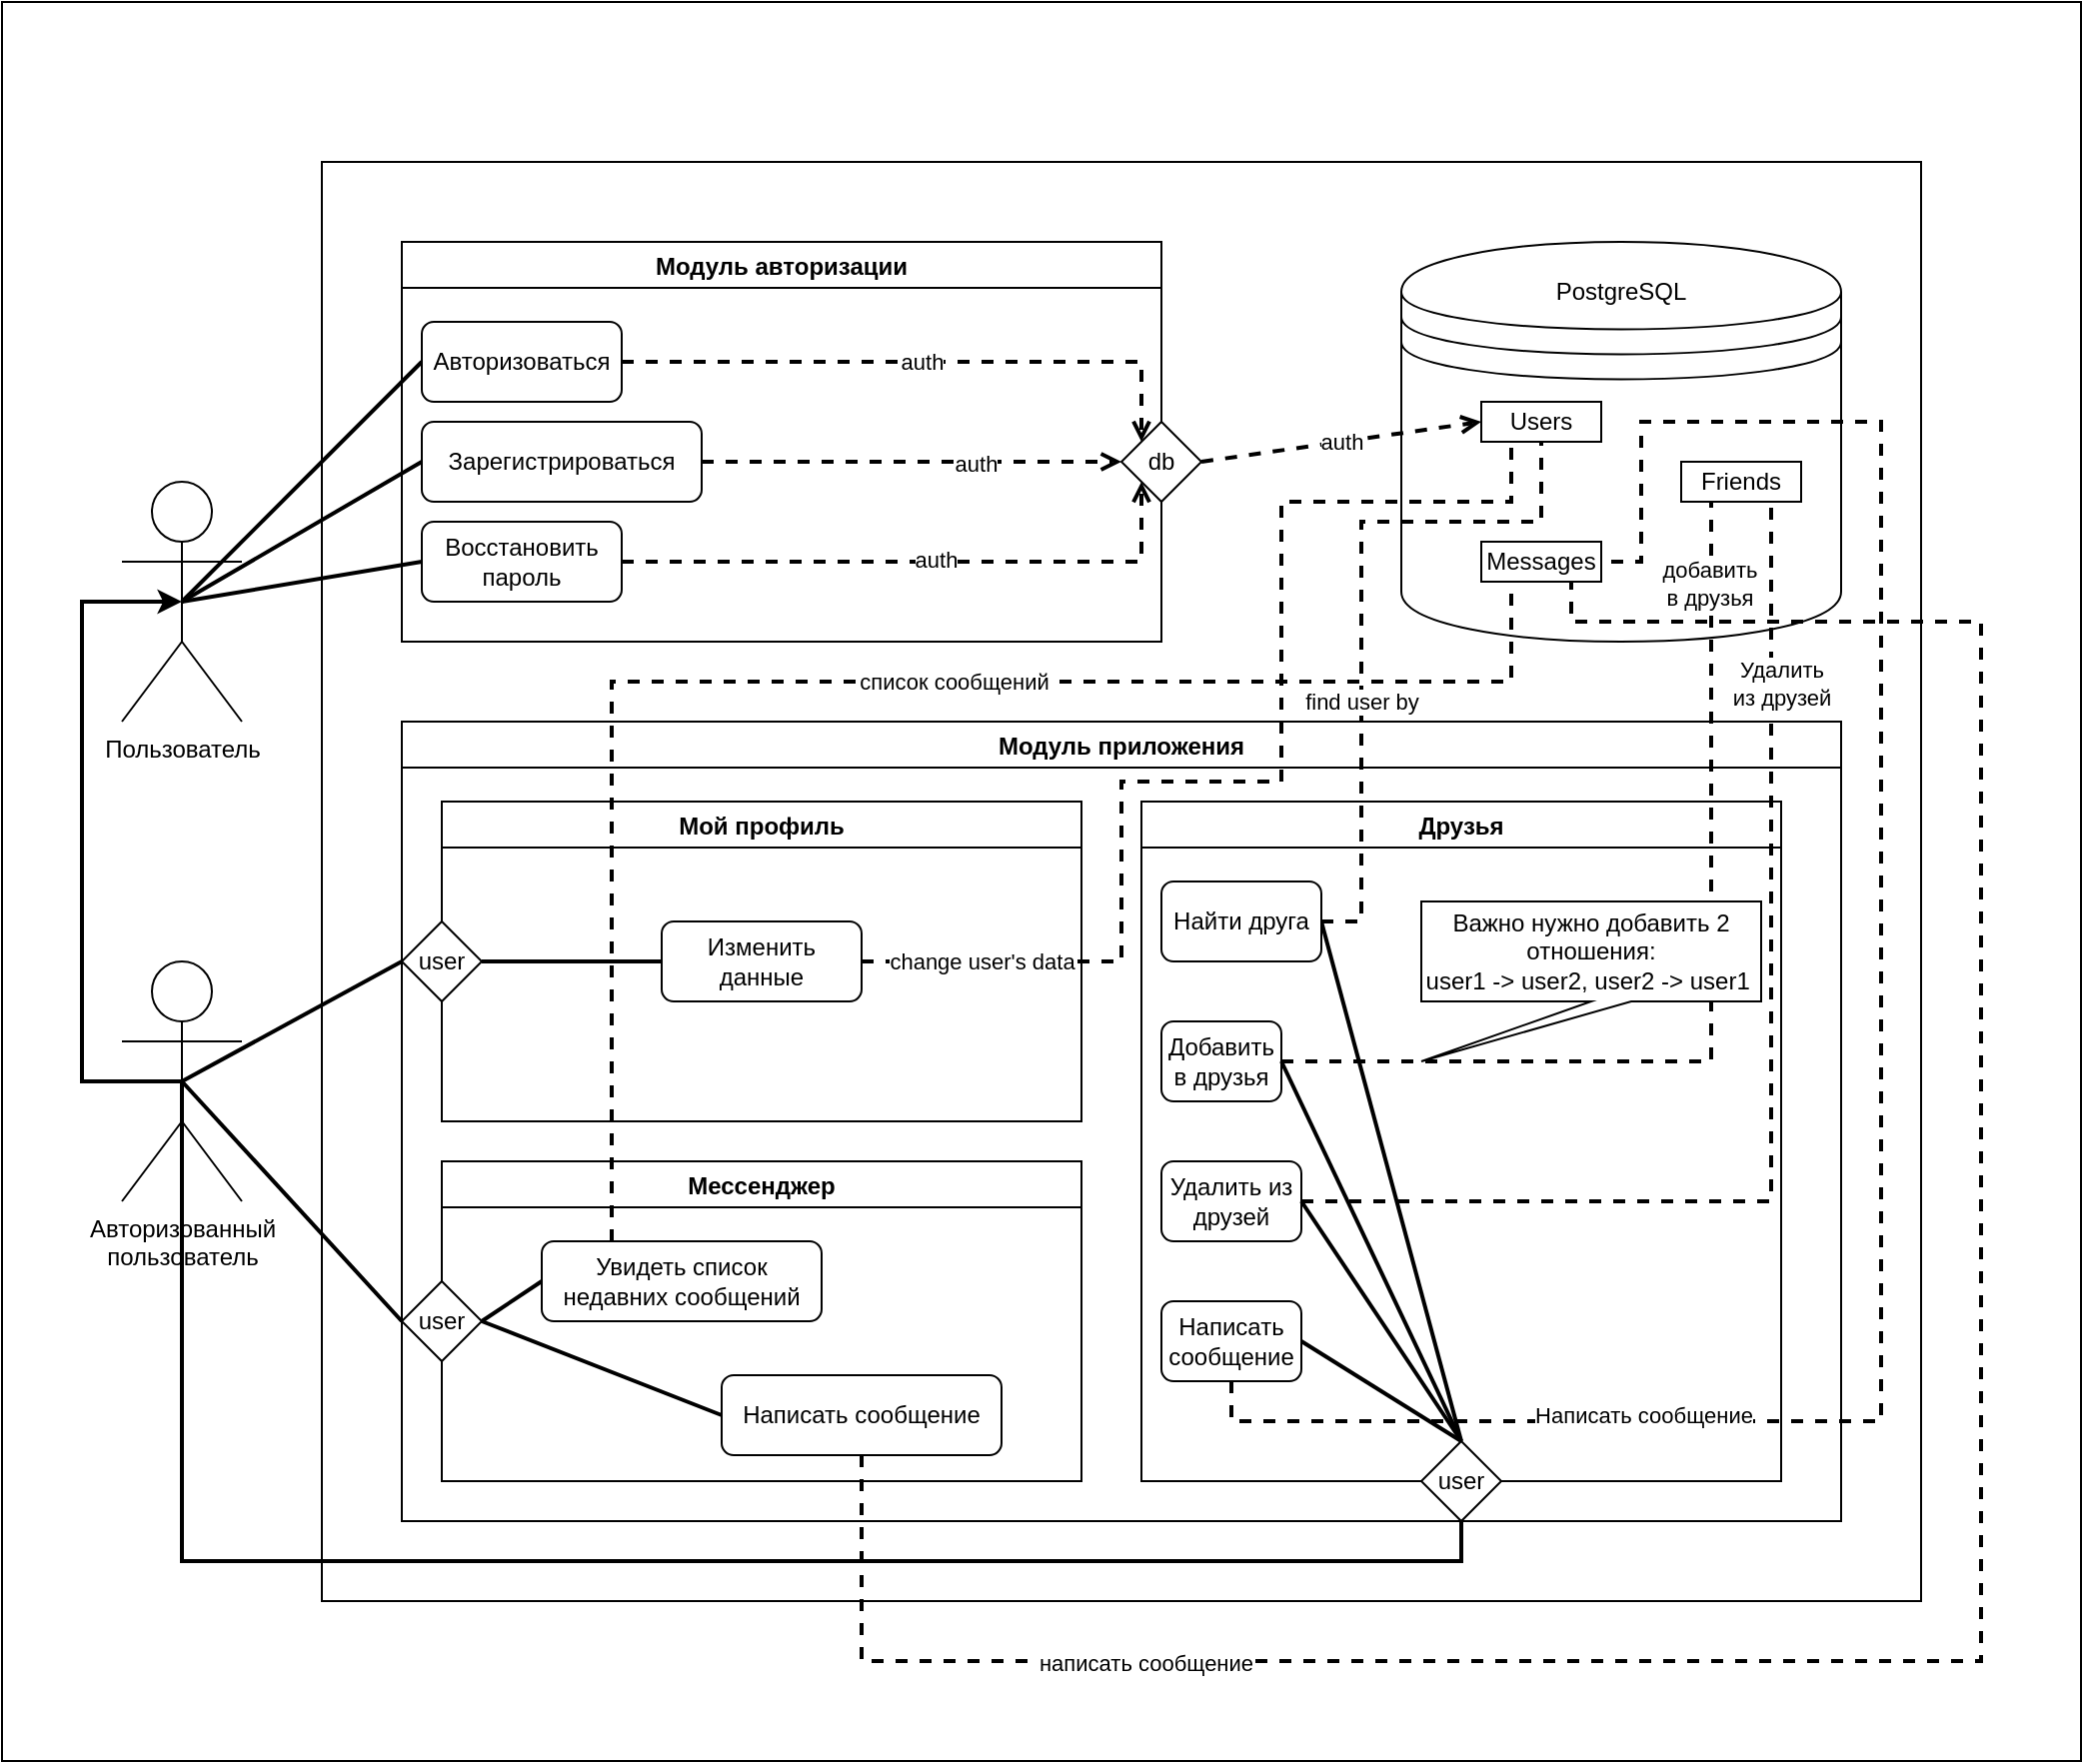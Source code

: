 <mxfile version="17.2.4" type="github">
  <diagram id="C6TcRVz480xGMmN0L9YG" name="Page-1">
    <mxGraphModel dx="946" dy="645" grid="1" gridSize="10" guides="1" tooltips="1" connect="1" arrows="1" fold="1" page="1" pageScale="1" pageWidth="1169" pageHeight="1654" math="0" shadow="0">
      <root>
        <mxCell id="0" />
        <mxCell id="1" parent="0" />
        <mxCell id="i6EDNVZMxVn3YZgOFnfN-41" value="" style="rounded=0;whiteSpace=wrap;html=1;" parent="1" vertex="1">
          <mxGeometry x="40" y="120" width="1040" height="880" as="geometry" />
        </mxCell>
        <mxCell id="i6EDNVZMxVn3YZgOFnfN-2" value="" style="rounded=0;whiteSpace=wrap;html=1;" parent="1" vertex="1">
          <mxGeometry x="200" y="200" width="800" height="720" as="geometry" />
        </mxCell>
        <mxCell id="i6EDNVZMxVn3YZgOFnfN-11" style="edgeStyle=orthogonalEdgeStyle;rounded=0;orthogonalLoop=1;jettySize=auto;html=1;entryX=0.5;entryY=0.5;entryDx=0;entryDy=0;entryPerimeter=0;exitX=0.5;exitY=0.5;exitDx=0;exitDy=0;exitPerimeter=0;spacing=2;labelBorderColor=none;fontStyle=1;strokeWidth=2;" parent="1" source="i6EDNVZMxVn3YZgOFnfN-3" target="i6EDNVZMxVn3YZgOFnfN-7" edge="1">
          <mxGeometry relative="1" as="geometry">
            <Array as="points">
              <mxPoint x="80" y="660" />
              <mxPoint x="80" y="420" />
            </Array>
          </mxGeometry>
        </mxCell>
        <mxCell id="i6EDNVZMxVn3YZgOFnfN-45" style="rounded=0;orthogonalLoop=1;jettySize=auto;html=1;exitX=0.5;exitY=0.5;exitDx=0;exitDy=0;exitPerimeter=0;entryX=0;entryY=0.5;entryDx=0;entryDy=0;labelBorderColor=none;endArrow=none;endFill=0;strokeWidth=2;" parent="1" source="i6EDNVZMxVn3YZgOFnfN-3" target="i6EDNVZMxVn3YZgOFnfN-49" edge="1">
          <mxGeometry relative="1" as="geometry" />
        </mxCell>
        <mxCell id="i6EDNVZMxVn3YZgOFnfN-47" style="edgeStyle=none;rounded=0;orthogonalLoop=1;jettySize=auto;html=1;exitX=0.5;exitY=0.5;exitDx=0;exitDy=0;exitPerimeter=0;entryX=0;entryY=0.5;entryDx=0;entryDy=0;labelBorderColor=none;endArrow=none;endFill=0;strokeWidth=2;" parent="1" source="i6EDNVZMxVn3YZgOFnfN-3" target="i6EDNVZMxVn3YZgOFnfN-50" edge="1">
          <mxGeometry relative="1" as="geometry" />
        </mxCell>
        <mxCell id="i6EDNVZMxVn3YZgOFnfN-48" style="edgeStyle=orthogonalEdgeStyle;rounded=0;orthogonalLoop=1;jettySize=auto;html=1;exitX=0.5;exitY=0.5;exitDx=0;exitDy=0;exitPerimeter=0;entryX=0.5;entryY=1;entryDx=0;entryDy=0;labelBorderColor=none;endArrow=none;endFill=0;strokeWidth=2;" parent="1" source="i6EDNVZMxVn3YZgOFnfN-3" target="i6EDNVZMxVn3YZgOFnfN-54" edge="1">
          <mxGeometry relative="1" as="geometry">
            <mxPoint x="770" y="880" as="targetPoint" />
            <Array as="points">
              <mxPoint x="130" y="900" />
              <mxPoint x="770" y="900" />
            </Array>
          </mxGeometry>
        </mxCell>
        <mxCell id="i6EDNVZMxVn3YZgOFnfN-3" value="Авторизованный&lt;br&gt;пользователь" style="shape=umlActor;verticalLabelPosition=bottom;verticalAlign=top;html=1;outlineConnect=0;" parent="1" vertex="1">
          <mxGeometry x="100" y="600" width="60" height="120" as="geometry" />
        </mxCell>
        <mxCell id="i6EDNVZMxVn3YZgOFnfN-24" style="rounded=0;orthogonalLoop=1;jettySize=auto;html=1;exitX=0.5;exitY=0.5;exitDx=0;exitDy=0;exitPerimeter=0;entryX=0;entryY=0.5;entryDx=0;entryDy=0;labelBorderColor=none;strokeWidth=2;endArrow=none;endFill=0;" parent="1" source="i6EDNVZMxVn3YZgOFnfN-7" target="i6EDNVZMxVn3YZgOFnfN-23" edge="1">
          <mxGeometry relative="1" as="geometry" />
        </mxCell>
        <mxCell id="i6EDNVZMxVn3YZgOFnfN-32" style="rounded=0;orthogonalLoop=1;jettySize=auto;html=1;exitX=0.5;exitY=0.5;exitDx=0;exitDy=0;exitPerimeter=0;entryX=0;entryY=0.5;entryDx=0;entryDy=0;labelBorderColor=none;endArrow=none;endFill=0;strokeWidth=2;" parent="1" source="i6EDNVZMxVn3YZgOFnfN-7" target="i6EDNVZMxVn3YZgOFnfN-30" edge="1">
          <mxGeometry relative="1" as="geometry" />
        </mxCell>
        <mxCell id="i6EDNVZMxVn3YZgOFnfN-33" style="edgeStyle=none;rounded=0;orthogonalLoop=1;jettySize=auto;html=1;exitX=0.5;exitY=0.5;exitDx=0;exitDy=0;exitPerimeter=0;entryX=0;entryY=0.5;entryDx=0;entryDy=0;labelBorderColor=none;endArrow=none;endFill=0;strokeWidth=2;" parent="1" source="i6EDNVZMxVn3YZgOFnfN-7" target="i6EDNVZMxVn3YZgOFnfN-31" edge="1">
          <mxGeometry relative="1" as="geometry" />
        </mxCell>
        <mxCell id="i6EDNVZMxVn3YZgOFnfN-7" value="Пользователь" style="shape=umlActor;verticalLabelPosition=bottom;verticalAlign=top;html=1;outlineConnect=0;" parent="1" vertex="1">
          <mxGeometry x="100" y="360" width="60" height="120" as="geometry" />
        </mxCell>
        <mxCell id="i6EDNVZMxVn3YZgOFnfN-15" value="Модуль авторизации" style="swimlane;" parent="1" vertex="1">
          <mxGeometry x="240" y="240" width="380" height="200" as="geometry" />
        </mxCell>
        <mxCell id="i6EDNVZMxVn3YZgOFnfN-31" value="Восстановить пароль" style="rounded=1;whiteSpace=wrap;html=1;" parent="i6EDNVZMxVn3YZgOFnfN-15" vertex="1">
          <mxGeometry x="10" y="140" width="100" height="40" as="geometry" />
        </mxCell>
        <mxCell id="i6EDNVZMxVn3YZgOFnfN-30" value="Зарегистрироваться" style="rounded=1;whiteSpace=wrap;html=1;" parent="i6EDNVZMxVn3YZgOFnfN-15" vertex="1">
          <mxGeometry x="10" y="90" width="140" height="40" as="geometry" />
        </mxCell>
        <mxCell id="i6EDNVZMxVn3YZgOFnfN-23" value="Авторизоваться" style="rounded=1;whiteSpace=wrap;html=1;" parent="i6EDNVZMxVn3YZgOFnfN-15" vertex="1">
          <mxGeometry x="10" y="40" width="100" height="40" as="geometry" />
        </mxCell>
        <mxCell id="i6EDNVZMxVn3YZgOFnfN-17" value="Модуль приложения" style="swimlane;" parent="1" vertex="1">
          <mxGeometry x="240" y="480" width="720" height="400" as="geometry" />
        </mxCell>
        <mxCell id="i6EDNVZMxVn3YZgOFnfN-42" value="Мой профиль" style="swimlane;" parent="i6EDNVZMxVn3YZgOFnfN-17" vertex="1">
          <mxGeometry x="20" y="40" width="320" height="160" as="geometry" />
        </mxCell>
        <mxCell id="i6EDNVZMxVn3YZgOFnfN-49" value="user" style="rhombus;whiteSpace=wrap;html=1;" parent="i6EDNVZMxVn3YZgOFnfN-42" vertex="1">
          <mxGeometry x="-20" y="60" width="40" height="40" as="geometry" />
        </mxCell>
        <mxCell id="i6EDNVZMxVn3YZgOFnfN-52" value="Изменить данные" style="rounded=1;whiteSpace=wrap;html=1;" parent="i6EDNVZMxVn3YZgOFnfN-42" vertex="1">
          <mxGeometry x="110" y="60" width="100" height="40" as="geometry" />
        </mxCell>
        <mxCell id="i6EDNVZMxVn3YZgOFnfN-53" style="rounded=0;orthogonalLoop=1;jettySize=auto;html=1;exitX=1;exitY=0.5;exitDx=0;exitDy=0;entryX=0;entryY=0.5;entryDx=0;entryDy=0;labelBorderColor=none;endArrow=none;endFill=0;strokeWidth=2;" parent="i6EDNVZMxVn3YZgOFnfN-42" source="i6EDNVZMxVn3YZgOFnfN-49" target="i6EDNVZMxVn3YZgOFnfN-52" edge="1">
          <mxGeometry relative="1" as="geometry" />
        </mxCell>
        <mxCell id="i6EDNVZMxVn3YZgOFnfN-43" value="Мессенджер" style="swimlane;" parent="i6EDNVZMxVn3YZgOFnfN-17" vertex="1">
          <mxGeometry x="20" y="220" width="320" height="160" as="geometry" />
        </mxCell>
        <mxCell id="i6EDNVZMxVn3YZgOFnfN-50" value="user" style="rhombus;whiteSpace=wrap;html=1;" parent="i6EDNVZMxVn3YZgOFnfN-43" vertex="1">
          <mxGeometry x="-20" y="60" width="40" height="40" as="geometry" />
        </mxCell>
        <mxCell id="i6EDNVZMxVn3YZgOFnfN-85" value="Написать сообщение" style="rounded=1;whiteSpace=wrap;html=1;" parent="i6EDNVZMxVn3YZgOFnfN-43" vertex="1">
          <mxGeometry x="140" y="107" width="140" height="40" as="geometry" />
        </mxCell>
        <mxCell id="i6EDNVZMxVn3YZgOFnfN-86" style="rounded=0;orthogonalLoop=1;jettySize=auto;html=1;exitX=1;exitY=0.5;exitDx=0;exitDy=0;entryX=0;entryY=0.5;entryDx=0;entryDy=0;labelBorderColor=none;endArrow=none;endFill=0;strokeWidth=2;" parent="i6EDNVZMxVn3YZgOFnfN-43" source="i6EDNVZMxVn3YZgOFnfN-50" target="i6EDNVZMxVn3YZgOFnfN-85" edge="1">
          <mxGeometry relative="1" as="geometry" />
        </mxCell>
        <mxCell id="i6EDNVZMxVn3YZgOFnfN-18" value="" style="shape=datastore;whiteSpace=wrap;html=1;" parent="1" vertex="1">
          <mxGeometry x="740" y="240" width="220" height="200" as="geometry" />
        </mxCell>
        <mxCell id="i6EDNVZMxVn3YZgOFnfN-19" value="PostgreSQL" style="text;html=1;strokeColor=none;fillColor=none;align=center;verticalAlign=middle;whiteSpace=wrap;rounded=0;" parent="1" vertex="1">
          <mxGeometry x="820" y="250" width="60" height="30" as="geometry" />
        </mxCell>
        <mxCell id="i6EDNVZMxVn3YZgOFnfN-20" value="Users" style="rounded=0;whiteSpace=wrap;html=1;" parent="1" vertex="1">
          <mxGeometry x="780" y="320" width="60" height="20" as="geometry" />
        </mxCell>
        <mxCell id="i6EDNVZMxVn3YZgOFnfN-21" value="Friends" style="rounded=0;whiteSpace=wrap;html=1;" parent="1" vertex="1">
          <mxGeometry x="880" y="350" width="60" height="20" as="geometry" />
        </mxCell>
        <mxCell id="i6EDNVZMxVn3YZgOFnfN-22" value="Messages" style="rounded=0;whiteSpace=wrap;html=1;" parent="1" vertex="1">
          <mxGeometry x="780" y="390" width="60" height="20" as="geometry" />
        </mxCell>
        <mxCell id="i6EDNVZMxVn3YZgOFnfN-25" value="auth" style="endArrow=open;dashed=1;html=1;rounded=0;labelBorderColor=none;strokeWidth=2;exitX=1;exitY=0.5;exitDx=0;exitDy=0;entryX=0;entryY=0;entryDx=0;entryDy=0;endFill=0;edgeStyle=orthogonalEdgeStyle;" parent="1" source="i6EDNVZMxVn3YZgOFnfN-23" target="i6EDNVZMxVn3YZgOFnfN-34" edge="1">
          <mxGeometry width="50" height="50" relative="1" as="geometry">
            <mxPoint x="400" y="440" as="sourcePoint" />
            <mxPoint x="450" y="390" as="targetPoint" />
            <Array as="points">
              <mxPoint x="610" y="300" />
            </Array>
          </mxGeometry>
        </mxCell>
        <mxCell id="i6EDNVZMxVn3YZgOFnfN-36" value="auth" style="rounded=0;orthogonalLoop=1;jettySize=auto;html=1;exitX=1;exitY=0.5;exitDx=0;exitDy=0;entryX=0;entryY=0.5;entryDx=0;entryDy=0;labelBorderColor=none;endArrow=open;endFill=0;strokeWidth=2;dashed=1;" parent="1" source="i6EDNVZMxVn3YZgOFnfN-34" target="i6EDNVZMxVn3YZgOFnfN-20" edge="1">
          <mxGeometry relative="1" as="geometry" />
        </mxCell>
        <mxCell id="i6EDNVZMxVn3YZgOFnfN-34" value="db" style="rhombus;whiteSpace=wrap;html=1;" parent="1" vertex="1">
          <mxGeometry x="600" y="330" width="40" height="40" as="geometry" />
        </mxCell>
        <mxCell id="i6EDNVZMxVn3YZgOFnfN-37" style="edgeStyle=none;rounded=0;orthogonalLoop=1;jettySize=auto;html=1;entryX=0;entryY=0.5;entryDx=0;entryDy=0;labelBorderColor=none;endArrow=open;endFill=0;strokeWidth=2;dashed=1;" parent="1" source="i6EDNVZMxVn3YZgOFnfN-30" target="i6EDNVZMxVn3YZgOFnfN-34" edge="1">
          <mxGeometry relative="1" as="geometry" />
        </mxCell>
        <mxCell id="i6EDNVZMxVn3YZgOFnfN-38" value="auth" style="edgeLabel;html=1;align=center;verticalAlign=middle;resizable=0;points=[];" parent="i6EDNVZMxVn3YZgOFnfN-37" vertex="1" connectable="0">
          <mxGeometry x="0.299" y="-1" relative="1" as="geometry">
            <mxPoint as="offset" />
          </mxGeometry>
        </mxCell>
        <mxCell id="i6EDNVZMxVn3YZgOFnfN-39" style="edgeStyle=orthogonalEdgeStyle;rounded=0;orthogonalLoop=1;jettySize=auto;html=1;exitX=1;exitY=0.5;exitDx=0;exitDy=0;entryX=0;entryY=1;entryDx=0;entryDy=0;dashed=1;labelBorderColor=none;endArrow=open;endFill=0;strokeWidth=2;" parent="1" source="i6EDNVZMxVn3YZgOFnfN-31" target="i6EDNVZMxVn3YZgOFnfN-34" edge="1">
          <mxGeometry relative="1" as="geometry" />
        </mxCell>
        <mxCell id="i6EDNVZMxVn3YZgOFnfN-40" value="auth" style="edgeLabel;html=1;align=center;verticalAlign=middle;resizable=0;points=[];" parent="i6EDNVZMxVn3YZgOFnfN-39" vertex="1" connectable="0">
          <mxGeometry x="0.043" y="1" relative="1" as="geometry">
            <mxPoint as="offset" />
          </mxGeometry>
        </mxCell>
        <mxCell id="i6EDNVZMxVn3YZgOFnfN-44" value="Друзья" style="swimlane;" parent="1" vertex="1">
          <mxGeometry x="610" y="520" width="320" height="340" as="geometry" />
        </mxCell>
        <mxCell id="i6EDNVZMxVn3YZgOFnfN-67" style="edgeStyle=none;rounded=0;orthogonalLoop=1;jettySize=auto;html=1;exitX=0.5;exitY=0;exitDx=0;exitDy=0;entryX=1;entryY=0.5;entryDx=0;entryDy=0;labelBorderColor=none;endArrow=none;endFill=0;strokeWidth=2;" parent="i6EDNVZMxVn3YZgOFnfN-44" source="i6EDNVZMxVn3YZgOFnfN-54" target="i6EDNVZMxVn3YZgOFnfN-60" edge="1">
          <mxGeometry relative="1" as="geometry" />
        </mxCell>
        <mxCell id="i6EDNVZMxVn3YZgOFnfN-54" value="user" style="rhombus;whiteSpace=wrap;html=1;" parent="i6EDNVZMxVn3YZgOFnfN-44" vertex="1">
          <mxGeometry x="140" y="320" width="40" height="40" as="geometry" />
        </mxCell>
        <mxCell id="i6EDNVZMxVn3YZgOFnfN-60" value="Найти друга" style="rounded=1;whiteSpace=wrap;html=1;" parent="i6EDNVZMxVn3YZgOFnfN-44" vertex="1">
          <mxGeometry x="10" y="40" width="80" height="40" as="geometry" />
        </mxCell>
        <mxCell id="i6EDNVZMxVn3YZgOFnfN-58" value="" style="edgeStyle=orthogonalEdgeStyle;rounded=0;orthogonalLoop=1;jettySize=auto;html=1;exitX=1;exitY=0.5;exitDx=0;exitDy=0;entryX=0.25;entryY=1;entryDx=0;entryDy=0;labelBorderColor=none;endArrow=none;endFill=0;strokeWidth=2;dashed=1;" parent="1" source="i6EDNVZMxVn3YZgOFnfN-52" target="i6EDNVZMxVn3YZgOFnfN-20" edge="1">
          <mxGeometry relative="1" as="geometry">
            <mxPoint x="590" y="570" as="sourcePoint" />
            <Array as="points">
              <mxPoint x="600" y="600" />
              <mxPoint x="600" y="510" />
              <mxPoint x="680" y="510" />
              <mxPoint x="680" y="370" />
              <mxPoint x="795" y="370" />
            </Array>
          </mxGeometry>
        </mxCell>
        <mxCell id="i6EDNVZMxVn3YZgOFnfN-69" value="change user&#39;s data" style="edgeLabel;html=1;align=center;verticalAlign=middle;resizable=0;points=[];" parent="i6EDNVZMxVn3YZgOFnfN-58" vertex="1" connectable="0">
          <mxGeometry x="-0.856" y="-1" relative="1" as="geometry">
            <mxPoint x="18" y="-1" as="offset" />
          </mxGeometry>
        </mxCell>
        <mxCell id="i6EDNVZMxVn3YZgOFnfN-73" style="edgeStyle=orthogonalEdgeStyle;rounded=0;orthogonalLoop=1;jettySize=auto;html=1;exitX=1;exitY=0.5;exitDx=0;exitDy=0;entryX=0.25;entryY=1;entryDx=0;entryDy=0;dashed=1;labelBorderColor=none;endArrow=none;endFill=0;strokeWidth=2;" parent="1" source="i6EDNVZMxVn3YZgOFnfN-61" target="i6EDNVZMxVn3YZgOFnfN-21" edge="1">
          <mxGeometry relative="1" as="geometry" />
        </mxCell>
        <mxCell id="i6EDNVZMxVn3YZgOFnfN-75" value="добавить &lt;br&gt;в друзья" style="edgeLabel;html=1;align=center;verticalAlign=middle;resizable=0;points=[];" parent="i6EDNVZMxVn3YZgOFnfN-73" vertex="1" connectable="0">
          <mxGeometry x="0.647" y="1" relative="1" as="geometry">
            <mxPoint y="-47" as="offset" />
          </mxGeometry>
        </mxCell>
        <mxCell id="i6EDNVZMxVn3YZgOFnfN-61" value="Добавить в друзья" style="rounded=1;whiteSpace=wrap;html=1;" parent="1" vertex="1">
          <mxGeometry x="620" y="630" width="60" height="40" as="geometry" />
        </mxCell>
        <mxCell id="i6EDNVZMxVn3YZgOFnfN-77" style="edgeStyle=orthogonalEdgeStyle;rounded=0;orthogonalLoop=1;jettySize=auto;html=1;exitX=1;exitY=0.5;exitDx=0;exitDy=0;entryX=0.75;entryY=1;entryDx=0;entryDy=0;dashed=1;labelBorderColor=none;endArrow=none;endFill=0;strokeWidth=2;" parent="1" source="i6EDNVZMxVn3YZgOFnfN-62" target="i6EDNVZMxVn3YZgOFnfN-21" edge="1">
          <mxGeometry relative="1" as="geometry" />
        </mxCell>
        <mxCell id="i6EDNVZMxVn3YZgOFnfN-78" value="Удалить&lt;br&gt;из друзей" style="edgeLabel;html=1;align=center;verticalAlign=middle;resizable=0;points=[];" parent="i6EDNVZMxVn3YZgOFnfN-77" vertex="1" connectable="0">
          <mxGeometry x="0.688" relative="1" as="geometry">
            <mxPoint x="5" y="-1" as="offset" />
          </mxGeometry>
        </mxCell>
        <mxCell id="i6EDNVZMxVn3YZgOFnfN-62" value="Удалить из друзей" style="rounded=1;whiteSpace=wrap;html=1;" parent="1" vertex="1">
          <mxGeometry x="620" y="700" width="70" height="40" as="geometry" />
        </mxCell>
        <mxCell id="i6EDNVZMxVn3YZgOFnfN-79" style="edgeStyle=orthogonalEdgeStyle;rounded=0;orthogonalLoop=1;jettySize=auto;html=1;exitX=0.5;exitY=1;exitDx=0;exitDy=0;entryX=1;entryY=0.5;entryDx=0;entryDy=0;dashed=1;labelBorderColor=none;endArrow=none;endFill=0;strokeWidth=2;" parent="1" source="i6EDNVZMxVn3YZgOFnfN-63" target="i6EDNVZMxVn3YZgOFnfN-22" edge="1">
          <mxGeometry relative="1" as="geometry">
            <Array as="points">
              <mxPoint x="655" y="830" />
              <mxPoint x="980" y="830" />
              <mxPoint x="980" y="330" />
              <mxPoint x="860" y="330" />
              <mxPoint x="860" y="400" />
            </Array>
          </mxGeometry>
        </mxCell>
        <mxCell id="i6EDNVZMxVn3YZgOFnfN-80" value="Написать сообщение" style="edgeLabel;html=1;align=center;verticalAlign=middle;resizable=0;points=[];" parent="i6EDNVZMxVn3YZgOFnfN-79" vertex="1" connectable="0">
          <mxGeometry x="-0.609" y="-1" relative="1" as="geometry">
            <mxPoint x="19" y="-4" as="offset" />
          </mxGeometry>
        </mxCell>
        <mxCell id="i6EDNVZMxVn3YZgOFnfN-63" value="Написать сообщение" style="rounded=1;whiteSpace=wrap;html=1;" parent="1" vertex="1">
          <mxGeometry x="620" y="770" width="70" height="40" as="geometry" />
        </mxCell>
        <mxCell id="i6EDNVZMxVn3YZgOFnfN-64" style="rounded=0;orthogonalLoop=1;jettySize=auto;html=1;exitX=0.5;exitY=0;exitDx=0;exitDy=0;entryX=1;entryY=0.5;entryDx=0;entryDy=0;labelBorderColor=none;endArrow=none;endFill=0;strokeWidth=2;" parent="1" source="i6EDNVZMxVn3YZgOFnfN-54" target="i6EDNVZMxVn3YZgOFnfN-63" edge="1">
          <mxGeometry relative="1" as="geometry" />
        </mxCell>
        <mxCell id="i6EDNVZMxVn3YZgOFnfN-65" style="edgeStyle=none;rounded=0;orthogonalLoop=1;jettySize=auto;html=1;exitX=0.5;exitY=0;exitDx=0;exitDy=0;entryX=1;entryY=0.5;entryDx=0;entryDy=0;labelBorderColor=none;endArrow=none;endFill=0;strokeWidth=2;" parent="1" source="i6EDNVZMxVn3YZgOFnfN-54" target="i6EDNVZMxVn3YZgOFnfN-62" edge="1">
          <mxGeometry relative="1" as="geometry" />
        </mxCell>
        <mxCell id="i6EDNVZMxVn3YZgOFnfN-66" style="edgeStyle=none;rounded=0;orthogonalLoop=1;jettySize=auto;html=1;exitX=0.5;exitY=0;exitDx=0;exitDy=0;entryX=1;entryY=0.5;entryDx=0;entryDy=0;labelBorderColor=none;endArrow=none;endFill=0;strokeWidth=2;" parent="1" source="i6EDNVZMxVn3YZgOFnfN-54" target="i6EDNVZMxVn3YZgOFnfN-61" edge="1">
          <mxGeometry relative="1" as="geometry" />
        </mxCell>
        <mxCell id="i6EDNVZMxVn3YZgOFnfN-71" style="edgeStyle=orthogonalEdgeStyle;rounded=0;orthogonalLoop=1;jettySize=auto;html=1;exitX=1;exitY=0.5;exitDx=0;exitDy=0;entryX=0.5;entryY=1;entryDx=0;entryDy=0;labelBorderColor=none;endArrow=none;endFill=0;strokeWidth=2;dashed=1;" parent="1" source="i6EDNVZMxVn3YZgOFnfN-60" target="i6EDNVZMxVn3YZgOFnfN-20" edge="1">
          <mxGeometry relative="1" as="geometry">
            <Array as="points">
              <mxPoint x="720" y="580" />
              <mxPoint x="720" y="380" />
              <mxPoint x="810" y="380" />
            </Array>
          </mxGeometry>
        </mxCell>
        <mxCell id="i6EDNVZMxVn3YZgOFnfN-72" value="find user by" style="edgeLabel;html=1;align=center;verticalAlign=middle;resizable=0;points=[];" parent="i6EDNVZMxVn3YZgOFnfN-71" vertex="1" connectable="0">
          <mxGeometry x="-0.179" relative="1" as="geometry">
            <mxPoint y="13" as="offset" />
          </mxGeometry>
        </mxCell>
        <mxCell id="i6EDNVZMxVn3YZgOFnfN-74" value="Важно нужно добавить 2 отношения: &lt;br&gt;user1 -&amp;gt; user2, user2 -&amp;gt; user1&amp;nbsp;" style="shape=callout;whiteSpace=wrap;html=1;perimeter=calloutPerimeter;position2=0;" parent="1" vertex="1">
          <mxGeometry x="750" y="570" width="170" height="80" as="geometry" />
        </mxCell>
        <mxCell id="i6EDNVZMxVn3YZgOFnfN-83" style="edgeStyle=orthogonalEdgeStyle;rounded=0;orthogonalLoop=1;jettySize=auto;html=1;exitX=0.25;exitY=0;exitDx=0;exitDy=0;entryX=0.25;entryY=1;entryDx=0;entryDy=0;labelBorderColor=none;endArrow=none;endFill=0;strokeWidth=2;dashed=1;" parent="1" source="i6EDNVZMxVn3YZgOFnfN-81" target="i6EDNVZMxVn3YZgOFnfN-22" edge="1">
          <mxGeometry relative="1" as="geometry">
            <Array as="points">
              <mxPoint x="345" y="460" />
              <mxPoint x="795" y="460" />
            </Array>
          </mxGeometry>
        </mxCell>
        <mxCell id="i6EDNVZMxVn3YZgOFnfN-84" value="список сообщений" style="edgeLabel;html=1;align=center;verticalAlign=middle;resizable=0;points=[];" parent="i6EDNVZMxVn3YZgOFnfN-83" vertex="1" connectable="0">
          <mxGeometry x="0.155" y="1" relative="1" as="geometry">
            <mxPoint y="1" as="offset" />
          </mxGeometry>
        </mxCell>
        <mxCell id="i6EDNVZMxVn3YZgOFnfN-81" value="Увидеть список недавних сообщений" style="rounded=1;whiteSpace=wrap;html=1;" parent="1" vertex="1">
          <mxGeometry x="310" y="740" width="140" height="40" as="geometry" />
        </mxCell>
        <mxCell id="i6EDNVZMxVn3YZgOFnfN-82" style="rounded=0;orthogonalLoop=1;jettySize=auto;html=1;exitX=1;exitY=0.5;exitDx=0;exitDy=0;entryX=0;entryY=0.5;entryDx=0;entryDy=0;labelBorderColor=none;endArrow=none;endFill=0;strokeWidth=2;" parent="1" source="i6EDNVZMxVn3YZgOFnfN-50" target="i6EDNVZMxVn3YZgOFnfN-81" edge="1">
          <mxGeometry relative="1" as="geometry" />
        </mxCell>
        <mxCell id="i6EDNVZMxVn3YZgOFnfN-89" style="edgeStyle=orthogonalEdgeStyle;rounded=0;orthogonalLoop=1;jettySize=auto;html=1;exitX=0.5;exitY=1;exitDx=0;exitDy=0;entryX=0.75;entryY=1;entryDx=0;entryDy=0;dashed=1;labelBorderColor=none;endArrow=none;endFill=0;strokeWidth=2;" parent="1" source="i6EDNVZMxVn3YZgOFnfN-85" target="i6EDNVZMxVn3YZgOFnfN-22" edge="1">
          <mxGeometry relative="1" as="geometry">
            <Array as="points">
              <mxPoint x="470" y="950" />
              <mxPoint x="1030" y="950" />
              <mxPoint x="1030" y="430" />
              <mxPoint x="825" y="430" />
            </Array>
          </mxGeometry>
        </mxCell>
        <mxCell id="i6EDNVZMxVn3YZgOFnfN-90" value="написать сообщение" style="edgeLabel;html=1;align=center;verticalAlign=middle;resizable=0;points=[];" parent="i6EDNVZMxVn3YZgOFnfN-89" vertex="1" connectable="0">
          <mxGeometry x="-0.652" y="-1" relative="1" as="geometry">
            <mxPoint as="offset" />
          </mxGeometry>
        </mxCell>
      </root>
    </mxGraphModel>
  </diagram>
</mxfile>
